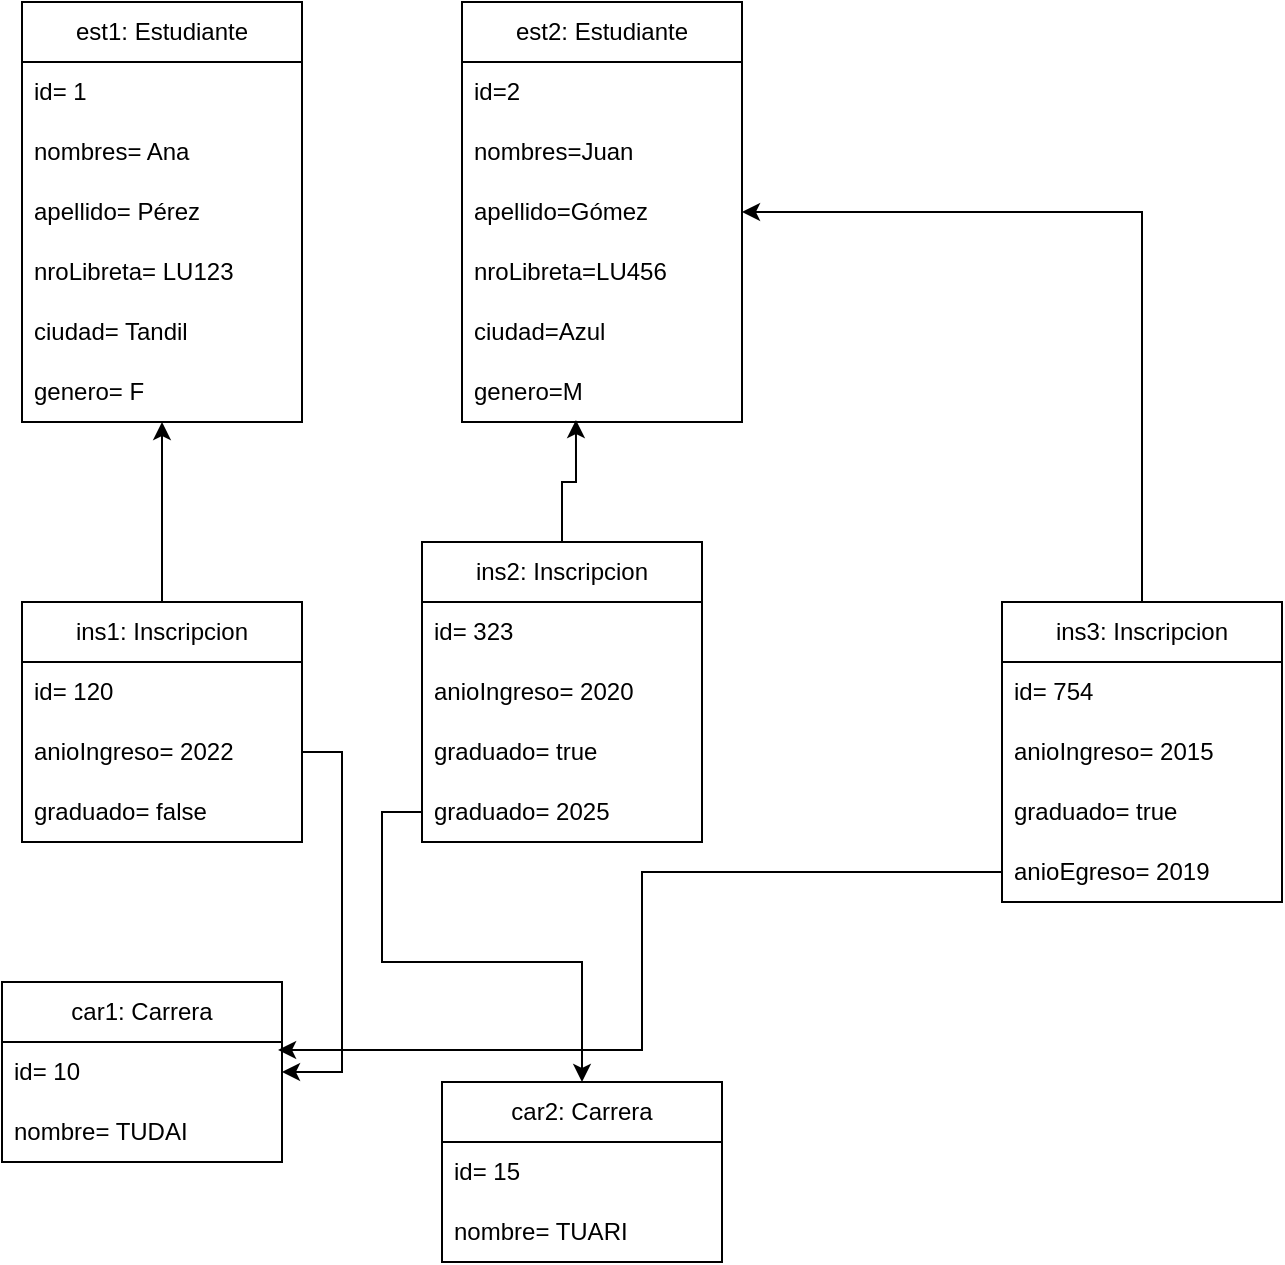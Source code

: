 <mxfile version="28.2.5">
  <diagram name="Page-1" id="6133507b-19e7-1e82-6fc7-422aa6c4b21f">
    <mxGraphModel grid="1" page="1" gridSize="10" guides="1" tooltips="1" connect="1" arrows="1" fold="1" pageScale="1" pageWidth="1100" pageHeight="850" background="none" math="0" shadow="0">
      <root>
        <mxCell id="0" />
        <mxCell id="1" parent="0" />
        <mxCell id="dJ8sUiThGLnoaJLz-nUx-1" value="est1: Estudiante" style="swimlane;fontStyle=0;childLayout=stackLayout;horizontal=1;startSize=30;horizontalStack=0;resizeParent=1;resizeParentMax=0;resizeLast=0;collapsible=1;marginBottom=0;whiteSpace=wrap;html=1;" vertex="1" parent="1">
          <mxGeometry x="320" y="80" width="140" height="210" as="geometry" />
        </mxCell>
        <mxCell id="dJ8sUiThGLnoaJLz-nUx-2" value="id= 1&amp;nbsp;" style="text;strokeColor=none;fillColor=none;align=left;verticalAlign=middle;spacingLeft=4;spacingRight=4;overflow=hidden;points=[[0,0.5],[1,0.5]];portConstraint=eastwest;rotatable=0;whiteSpace=wrap;html=1;" vertex="1" parent="dJ8sUiThGLnoaJLz-nUx-1">
          <mxGeometry y="30" width="140" height="30" as="geometry" />
        </mxCell>
        <mxCell id="dJ8sUiThGLnoaJLz-nUx-3" value="nombres= Ana" style="text;strokeColor=none;fillColor=none;align=left;verticalAlign=middle;spacingLeft=4;spacingRight=4;overflow=hidden;points=[[0,0.5],[1,0.5]];portConstraint=eastwest;rotatable=0;whiteSpace=wrap;html=1;" vertex="1" parent="dJ8sUiThGLnoaJLz-nUx-1">
          <mxGeometry y="60" width="140" height="30" as="geometry" />
        </mxCell>
        <mxCell id="dJ8sUiThGLnoaJLz-nUx-4" value="apellido= Pérez" style="text;strokeColor=none;fillColor=none;align=left;verticalAlign=middle;spacingLeft=4;spacingRight=4;overflow=hidden;points=[[0,0.5],[1,0.5]];portConstraint=eastwest;rotatable=0;whiteSpace=wrap;html=1;" vertex="1" parent="dJ8sUiThGLnoaJLz-nUx-1">
          <mxGeometry y="90" width="140" height="30" as="geometry" />
        </mxCell>
        <mxCell id="dJ8sUiThGLnoaJLz-nUx-5" value="nroLibreta= LU123" style="text;strokeColor=none;fillColor=none;align=left;verticalAlign=middle;spacingLeft=4;spacingRight=4;overflow=hidden;points=[[0,0.5],[1,0.5]];portConstraint=eastwest;rotatable=0;whiteSpace=wrap;html=1;" vertex="1" parent="dJ8sUiThGLnoaJLz-nUx-1">
          <mxGeometry y="120" width="140" height="30" as="geometry" />
        </mxCell>
        <mxCell id="dJ8sUiThGLnoaJLz-nUx-7" value="ciudad= Tandil" style="text;strokeColor=none;fillColor=none;align=left;verticalAlign=middle;spacingLeft=4;spacingRight=4;overflow=hidden;points=[[0,0.5],[1,0.5]];portConstraint=eastwest;rotatable=0;whiteSpace=wrap;html=1;" vertex="1" parent="dJ8sUiThGLnoaJLz-nUx-1">
          <mxGeometry y="150" width="140" height="30" as="geometry" />
        </mxCell>
        <mxCell id="dJ8sUiThGLnoaJLz-nUx-6" value="genero= F" style="text;strokeColor=none;fillColor=none;align=left;verticalAlign=middle;spacingLeft=4;spacingRight=4;overflow=hidden;points=[[0,0.5],[1,0.5]];portConstraint=eastwest;rotatable=0;whiteSpace=wrap;html=1;" vertex="1" parent="dJ8sUiThGLnoaJLz-nUx-1">
          <mxGeometry y="180" width="140" height="30" as="geometry" />
        </mxCell>
        <mxCell id="dJ8sUiThGLnoaJLz-nUx-8" value="est2: Estudiante" style="swimlane;fontStyle=0;childLayout=stackLayout;horizontal=1;startSize=30;horizontalStack=0;resizeParent=1;resizeParentMax=0;resizeLast=0;collapsible=1;marginBottom=0;whiteSpace=wrap;html=1;" vertex="1" parent="1">
          <mxGeometry x="540" y="80" width="140" height="210" as="geometry" />
        </mxCell>
        <mxCell id="dJ8sUiThGLnoaJLz-nUx-9" value="&lt;div&gt;id=2&lt;/div&gt;" style="text;strokeColor=none;fillColor=none;align=left;verticalAlign=middle;spacingLeft=4;spacingRight=4;overflow=hidden;points=[[0,0.5],[1,0.5]];portConstraint=eastwest;rotatable=0;whiteSpace=wrap;html=1;" vertex="1" parent="dJ8sUiThGLnoaJLz-nUx-8">
          <mxGeometry y="30" width="140" height="30" as="geometry" />
        </mxCell>
        <mxCell id="dJ8sUiThGLnoaJLz-nUx-10" value="nombres=Juan" style="text;strokeColor=none;fillColor=none;align=left;verticalAlign=middle;spacingLeft=4;spacingRight=4;overflow=hidden;points=[[0,0.5],[1,0.5]];portConstraint=eastwest;rotatable=0;whiteSpace=wrap;html=1;" vertex="1" parent="dJ8sUiThGLnoaJLz-nUx-8">
          <mxGeometry y="60" width="140" height="30" as="geometry" />
        </mxCell>
        <mxCell id="dJ8sUiThGLnoaJLz-nUx-11" value="apellido=Gómez" style="text;strokeColor=none;fillColor=none;align=left;verticalAlign=middle;spacingLeft=4;spacingRight=4;overflow=hidden;points=[[0,0.5],[1,0.5]];portConstraint=eastwest;rotatable=0;whiteSpace=wrap;html=1;" vertex="1" parent="dJ8sUiThGLnoaJLz-nUx-8">
          <mxGeometry y="90" width="140" height="30" as="geometry" />
        </mxCell>
        <mxCell id="dJ8sUiThGLnoaJLz-nUx-12" value="nroLibreta=LU456" style="text;strokeColor=none;fillColor=none;align=left;verticalAlign=middle;spacingLeft=4;spacingRight=4;overflow=hidden;points=[[0,0.5],[1,0.5]];portConstraint=eastwest;rotatable=0;whiteSpace=wrap;html=1;" vertex="1" parent="dJ8sUiThGLnoaJLz-nUx-8">
          <mxGeometry y="120" width="140" height="30" as="geometry" />
        </mxCell>
        <mxCell id="dJ8sUiThGLnoaJLz-nUx-13" value="ciudad=Azul" style="text;strokeColor=none;fillColor=none;align=left;verticalAlign=middle;spacingLeft=4;spacingRight=4;overflow=hidden;points=[[0,0.5],[1,0.5]];portConstraint=eastwest;rotatable=0;whiteSpace=wrap;html=1;" vertex="1" parent="dJ8sUiThGLnoaJLz-nUx-8">
          <mxGeometry y="150" width="140" height="30" as="geometry" />
        </mxCell>
        <mxCell id="dJ8sUiThGLnoaJLz-nUx-14" value="genero=M" style="text;strokeColor=none;fillColor=none;align=left;verticalAlign=middle;spacingLeft=4;spacingRight=4;overflow=hidden;points=[[0,0.5],[1,0.5]];portConstraint=eastwest;rotatable=0;whiteSpace=wrap;html=1;" vertex="1" parent="dJ8sUiThGLnoaJLz-nUx-8">
          <mxGeometry y="180" width="140" height="30" as="geometry" />
        </mxCell>
        <mxCell id="dJ8sUiThGLnoaJLz-nUx-15" value="car1: Carrera" style="swimlane;fontStyle=0;childLayout=stackLayout;horizontal=1;startSize=30;horizontalStack=0;resizeParent=1;resizeParentMax=0;resizeLast=0;collapsible=1;marginBottom=0;whiteSpace=wrap;html=1;" vertex="1" parent="1">
          <mxGeometry x="310" y="570" width="140" height="90" as="geometry" />
        </mxCell>
        <mxCell id="dJ8sUiThGLnoaJLz-nUx-16" value="id= 10" style="text;strokeColor=none;fillColor=none;align=left;verticalAlign=middle;spacingLeft=4;spacingRight=4;overflow=hidden;points=[[0,0.5],[1,0.5]];portConstraint=eastwest;rotatable=0;whiteSpace=wrap;html=1;" vertex="1" parent="dJ8sUiThGLnoaJLz-nUx-15">
          <mxGeometry y="30" width="140" height="30" as="geometry" />
        </mxCell>
        <mxCell id="dJ8sUiThGLnoaJLz-nUx-17" value="nombre= TUDAI" style="text;strokeColor=none;fillColor=none;align=left;verticalAlign=middle;spacingLeft=4;spacingRight=4;overflow=hidden;points=[[0,0.5],[1,0.5]];portConstraint=eastwest;rotatable=0;whiteSpace=wrap;html=1;" vertex="1" parent="dJ8sUiThGLnoaJLz-nUx-15">
          <mxGeometry y="60" width="140" height="30" as="geometry" />
        </mxCell>
        <mxCell id="dJ8sUiThGLnoaJLz-nUx-19" value="car2: Carrera" style="swimlane;fontStyle=0;childLayout=stackLayout;horizontal=1;startSize=30;horizontalStack=0;resizeParent=1;resizeParentMax=0;resizeLast=0;collapsible=1;marginBottom=0;whiteSpace=wrap;html=1;" vertex="1" parent="1">
          <mxGeometry x="530" y="620" width="140" height="90" as="geometry" />
        </mxCell>
        <mxCell id="dJ8sUiThGLnoaJLz-nUx-20" value="id= 15" style="text;strokeColor=none;fillColor=none;align=left;verticalAlign=middle;spacingLeft=4;spacingRight=4;overflow=hidden;points=[[0,0.5],[1,0.5]];portConstraint=eastwest;rotatable=0;whiteSpace=wrap;html=1;" vertex="1" parent="dJ8sUiThGLnoaJLz-nUx-19">
          <mxGeometry y="30" width="140" height="30" as="geometry" />
        </mxCell>
        <mxCell id="dJ8sUiThGLnoaJLz-nUx-21" value="nombre= TUARI" style="text;strokeColor=none;fillColor=none;align=left;verticalAlign=middle;spacingLeft=4;spacingRight=4;overflow=hidden;points=[[0,0.5],[1,0.5]];portConstraint=eastwest;rotatable=0;whiteSpace=wrap;html=1;" vertex="1" parent="dJ8sUiThGLnoaJLz-nUx-19">
          <mxGeometry y="60" width="140" height="30" as="geometry" />
        </mxCell>
        <mxCell id="dJ8sUiThGLnoaJLz-nUx-22" value="ins1: Inscripcion" style="swimlane;fontStyle=0;childLayout=stackLayout;horizontal=1;startSize=30;horizontalStack=0;resizeParent=1;resizeParentMax=0;resizeLast=0;collapsible=1;marginBottom=0;whiteSpace=wrap;html=1;" vertex="1" parent="1">
          <mxGeometry x="320" y="380" width="140" height="120" as="geometry" />
        </mxCell>
        <mxCell id="dJ8sUiThGLnoaJLz-nUx-23" value="id= 120" style="text;strokeColor=none;fillColor=none;align=left;verticalAlign=middle;spacingLeft=4;spacingRight=4;overflow=hidden;points=[[0,0.5],[1,0.5]];portConstraint=eastwest;rotatable=0;whiteSpace=wrap;html=1;" vertex="1" parent="dJ8sUiThGLnoaJLz-nUx-22">
          <mxGeometry y="30" width="140" height="30" as="geometry" />
        </mxCell>
        <mxCell id="dJ8sUiThGLnoaJLz-nUx-24" value="anioIngreso= 2022" style="text;strokeColor=none;fillColor=none;align=left;verticalAlign=middle;spacingLeft=4;spacingRight=4;overflow=hidden;points=[[0,0.5],[1,0.5]];portConstraint=eastwest;rotatable=0;whiteSpace=wrap;html=1;" vertex="1" parent="dJ8sUiThGLnoaJLz-nUx-22">
          <mxGeometry y="60" width="140" height="30" as="geometry" />
        </mxCell>
        <mxCell id="dJ8sUiThGLnoaJLz-nUx-25" value="graduado= false" style="text;strokeColor=none;fillColor=none;align=left;verticalAlign=middle;spacingLeft=4;spacingRight=4;overflow=hidden;points=[[0,0.5],[1,0.5]];portConstraint=eastwest;rotatable=0;whiteSpace=wrap;html=1;" vertex="1" parent="dJ8sUiThGLnoaJLz-nUx-22">
          <mxGeometry y="90" width="140" height="30" as="geometry" />
        </mxCell>
        <mxCell id="dJ8sUiThGLnoaJLz-nUx-29" value="ins2: Inscripcion" style="swimlane;fontStyle=0;childLayout=stackLayout;horizontal=1;startSize=30;horizontalStack=0;resizeParent=1;resizeParentMax=0;resizeLast=0;collapsible=1;marginBottom=0;whiteSpace=wrap;html=1;" vertex="1" parent="1">
          <mxGeometry x="520" y="350" width="140" height="150" as="geometry" />
        </mxCell>
        <mxCell id="dJ8sUiThGLnoaJLz-nUx-30" value="id= 323" style="text;strokeColor=none;fillColor=none;align=left;verticalAlign=middle;spacingLeft=4;spacingRight=4;overflow=hidden;points=[[0,0.5],[1,0.5]];portConstraint=eastwest;rotatable=0;whiteSpace=wrap;html=1;" vertex="1" parent="dJ8sUiThGLnoaJLz-nUx-29">
          <mxGeometry y="30" width="140" height="30" as="geometry" />
        </mxCell>
        <mxCell id="dJ8sUiThGLnoaJLz-nUx-31" value="anioIngreso= 2020" style="text;strokeColor=none;fillColor=none;align=left;verticalAlign=middle;spacingLeft=4;spacingRight=4;overflow=hidden;points=[[0,0.5],[1,0.5]];portConstraint=eastwest;rotatable=0;whiteSpace=wrap;html=1;" vertex="1" parent="dJ8sUiThGLnoaJLz-nUx-29">
          <mxGeometry y="60" width="140" height="30" as="geometry" />
        </mxCell>
        <mxCell id="dJ8sUiThGLnoaJLz-nUx-32" value="graduado= true" style="text;strokeColor=none;fillColor=none;align=left;verticalAlign=middle;spacingLeft=4;spacingRight=4;overflow=hidden;points=[[0,0.5],[1,0.5]];portConstraint=eastwest;rotatable=0;whiteSpace=wrap;html=1;" vertex="1" parent="dJ8sUiThGLnoaJLz-nUx-29">
          <mxGeometry y="90" width="140" height="30" as="geometry" />
        </mxCell>
        <mxCell id="dJ8sUiThGLnoaJLz-nUx-41" value="graduado= 2025" style="text;strokeColor=none;fillColor=none;align=left;verticalAlign=middle;spacingLeft=4;spacingRight=4;overflow=hidden;points=[[0,0.5],[1,0.5]];portConstraint=eastwest;rotatable=0;whiteSpace=wrap;html=1;" vertex="1" parent="dJ8sUiThGLnoaJLz-nUx-29">
          <mxGeometry y="120" width="140" height="30" as="geometry" />
        </mxCell>
        <mxCell id="Rn5bcfO52pqT_x8vLeD_-2" style="edgeStyle=orthogonalEdgeStyle;rounded=0;orthogonalLoop=1;jettySize=auto;html=1;exitX=0.5;exitY=0;exitDx=0;exitDy=0;entryX=1;entryY=0.5;entryDx=0;entryDy=0;" edge="1" parent="1" source="dJ8sUiThGLnoaJLz-nUx-43" target="dJ8sUiThGLnoaJLz-nUx-11">
          <mxGeometry relative="1" as="geometry" />
        </mxCell>
        <mxCell id="dJ8sUiThGLnoaJLz-nUx-43" value="ins3: Inscripcion" style="swimlane;fontStyle=0;childLayout=stackLayout;horizontal=1;startSize=30;horizontalStack=0;resizeParent=1;resizeParentMax=0;resizeLast=0;collapsible=1;marginBottom=0;whiteSpace=wrap;html=1;" vertex="1" parent="1">
          <mxGeometry x="810" y="380" width="140" height="150" as="geometry" />
        </mxCell>
        <mxCell id="dJ8sUiThGLnoaJLz-nUx-44" value="id= 754" style="text;strokeColor=none;fillColor=none;align=left;verticalAlign=middle;spacingLeft=4;spacingRight=4;overflow=hidden;points=[[0,0.5],[1,0.5]];portConstraint=eastwest;rotatable=0;whiteSpace=wrap;html=1;" vertex="1" parent="dJ8sUiThGLnoaJLz-nUx-43">
          <mxGeometry y="30" width="140" height="30" as="geometry" />
        </mxCell>
        <mxCell id="dJ8sUiThGLnoaJLz-nUx-45" value="anioIngreso= 2015" style="text;strokeColor=none;fillColor=none;align=left;verticalAlign=middle;spacingLeft=4;spacingRight=4;overflow=hidden;points=[[0,0.5],[1,0.5]];portConstraint=eastwest;rotatable=0;whiteSpace=wrap;html=1;" vertex="1" parent="dJ8sUiThGLnoaJLz-nUx-43">
          <mxGeometry y="60" width="140" height="30" as="geometry" />
        </mxCell>
        <mxCell id="dJ8sUiThGLnoaJLz-nUx-46" value="graduado= true" style="text;strokeColor=none;fillColor=none;align=left;verticalAlign=middle;spacingLeft=4;spacingRight=4;overflow=hidden;points=[[0,0.5],[1,0.5]];portConstraint=eastwest;rotatable=0;whiteSpace=wrap;html=1;" vertex="1" parent="dJ8sUiThGLnoaJLz-nUx-43">
          <mxGeometry y="90" width="140" height="30" as="geometry" />
        </mxCell>
        <mxCell id="dJ8sUiThGLnoaJLz-nUx-51" value="anioEgreso= 2019" style="text;strokeColor=none;fillColor=none;align=left;verticalAlign=middle;spacingLeft=4;spacingRight=4;overflow=hidden;points=[[0,0.5],[1,0.5]];portConstraint=eastwest;rotatable=0;whiteSpace=wrap;html=1;" vertex="1" parent="dJ8sUiThGLnoaJLz-nUx-43">
          <mxGeometry y="120" width="140" height="30" as="geometry" />
        </mxCell>
        <mxCell id="dJ8sUiThGLnoaJLz-nUx-52" style="edgeStyle=orthogonalEdgeStyle;rounded=0;orthogonalLoop=1;jettySize=auto;html=1;" edge="1" parent="1" source="dJ8sUiThGLnoaJLz-nUx-22" target="dJ8sUiThGLnoaJLz-nUx-1">
          <mxGeometry relative="1" as="geometry" />
        </mxCell>
        <mxCell id="dJ8sUiThGLnoaJLz-nUx-53" style="edgeStyle=orthogonalEdgeStyle;rounded=0;orthogonalLoop=1;jettySize=auto;html=1;exitX=1;exitY=0.5;exitDx=0;exitDy=0;" edge="1" parent="1" source="dJ8sUiThGLnoaJLz-nUx-24" target="dJ8sUiThGLnoaJLz-nUx-16">
          <mxGeometry relative="1" as="geometry" />
        </mxCell>
        <mxCell id="dJ8sUiThGLnoaJLz-nUx-56" style="edgeStyle=orthogonalEdgeStyle;rounded=0;orthogonalLoop=1;jettySize=auto;html=1;exitX=0;exitY=0.5;exitDx=0;exitDy=0;" edge="1" parent="1" source="dJ8sUiThGLnoaJLz-nUx-41" target="dJ8sUiThGLnoaJLz-nUx-19">
          <mxGeometry relative="1" as="geometry" />
        </mxCell>
        <mxCell id="dJ8sUiThGLnoaJLz-nUx-60" style="edgeStyle=orthogonalEdgeStyle;rounded=0;orthogonalLoop=1;jettySize=auto;html=1;exitX=0;exitY=0.5;exitDx=0;exitDy=0;entryX=0.986;entryY=0.133;entryDx=0;entryDy=0;entryPerimeter=0;" edge="1" parent="1" source="dJ8sUiThGLnoaJLz-nUx-51" target="dJ8sUiThGLnoaJLz-nUx-16">
          <mxGeometry relative="1" as="geometry" />
        </mxCell>
        <mxCell id="Rn5bcfO52pqT_x8vLeD_-1" style="edgeStyle=orthogonalEdgeStyle;rounded=0;orthogonalLoop=1;jettySize=auto;html=1;exitX=0.5;exitY=0;exitDx=0;exitDy=0;entryX=0.407;entryY=0.967;entryDx=0;entryDy=0;entryPerimeter=0;" edge="1" parent="1" source="dJ8sUiThGLnoaJLz-nUx-29" target="dJ8sUiThGLnoaJLz-nUx-14">
          <mxGeometry relative="1" as="geometry" />
        </mxCell>
      </root>
    </mxGraphModel>
  </diagram>
</mxfile>
